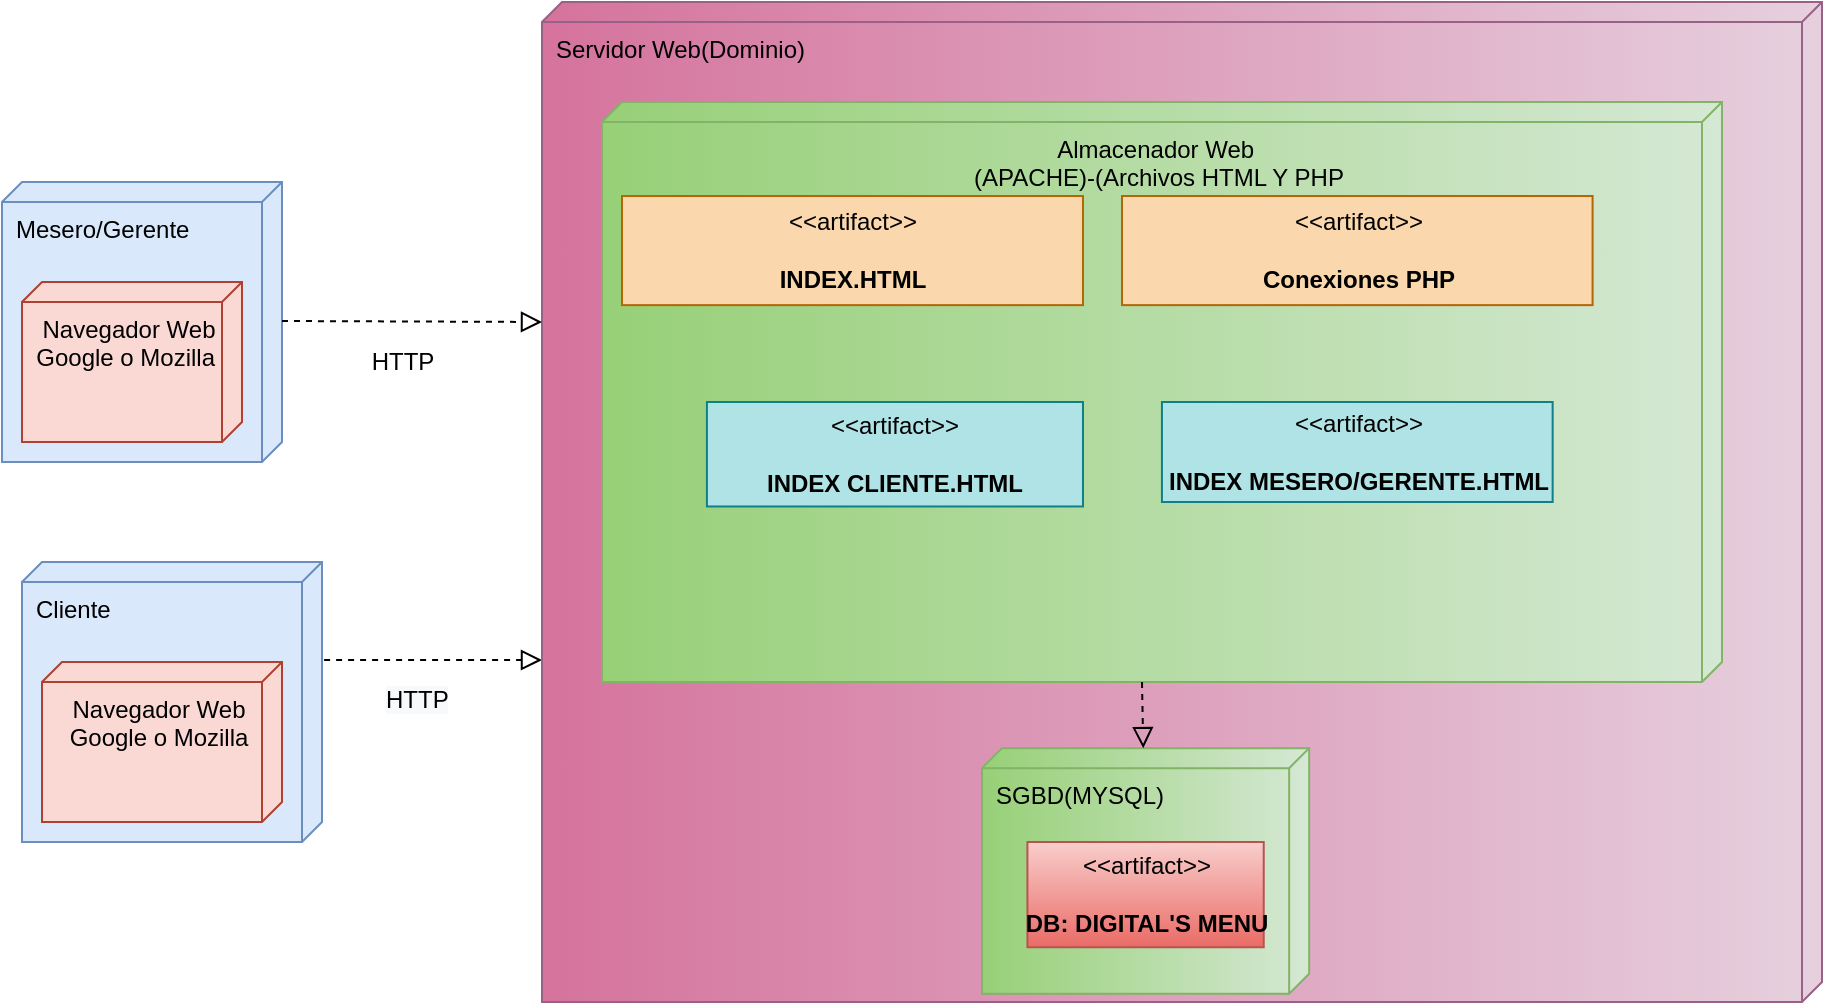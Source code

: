 <mxfile version="17.4.0" type="google"><diagram id="eab4a4Vxux5RiVX8NwpJ" name="Page-1"><mxGraphModel grid="1" page="1" gridSize="10" guides="1" tooltips="1" connect="1" arrows="1" fold="1" pageScale="1" pageWidth="827" pageHeight="1169" math="0" shadow="0"><root><mxCell id="0"/><mxCell id="1" parent="0"/><mxCell id="611SpL8ejjicvNzZzc7P-49" value="Cliente&amp;nbsp;" style="verticalAlign=top;align=left;shape=cube;size=10;direction=south;fontStyle=0;html=1;boundedLbl=1;spacingLeft=5;fillColor=#dae8fc;strokeColor=#6c8ebf;" vertex="1" parent="1"><mxGeometry x="90" y="220" width="150" height="140" as="geometry"/></mxCell><mxCell id="611SpL8ejjicvNzZzc7P-50" value="Navegador Web&lt;br&gt;Google o Mozilla" style="verticalAlign=top;align=center;shape=cube;size=10;direction=south;html=1;boundedLbl=1;spacingLeft=5;fillColor=#fad9d5;strokeColor=#ae4132;" vertex="1" parent="611SpL8ejjicvNzZzc7P-49"><mxGeometry width="120" height="80" relative="1" as="geometry"><mxPoint x="10" y="50" as="offset"/></mxGeometry></mxCell><mxCell id="611SpL8ejjicvNzZzc7P-51" value="" style="endArrow=block;startArrow=none;endFill=0;startFill=0;endSize=8;html=1;verticalAlign=bottom;dashed=1;labelBackgroundColor=none;rounded=0;exitX=0.35;exitY=-0.007;exitDx=0;exitDy=0;exitPerimeter=0;" edge="1" parent="1" source="611SpL8ejjicvNzZzc7P-49"><mxGeometry width="160" relative="1" as="geometry"><mxPoint x="250" y="270" as="sourcePoint"/><mxPoint x="350" y="269" as="targetPoint"/></mxGeometry></mxCell><mxCell id="611SpL8ejjicvNzZzc7P-52" value="Servidor Web(Dominio)" style="verticalAlign=top;align=left;shape=cube;size=10;direction=south;fontStyle=0;html=1;boundedLbl=1;spacingLeft=5;fillColor=#e6d0de;strokeColor=#996185;gradientColor=#d5739d;" vertex="1" parent="1"><mxGeometry x="350" y="-60" width="640" height="500" as="geometry"/></mxCell><mxCell id="611SpL8ejjicvNzZzc7P-53" value="&lt;font style=&quot;vertical-align: inherit&quot;&gt;&lt;font style=&quot;vertical-align: inherit&quot;&gt;Almacenador Web&amp;nbsp;&lt;/font&gt;&lt;/font&gt;&lt;br&gt;&lt;font style=&quot;vertical-align: inherit&quot;&gt;&lt;font style=&quot;vertical-align: inherit&quot;&gt;(APACHE)-(Archivos HTML Y PHP&lt;/font&gt;&lt;/font&gt;" style="verticalAlign=top;align=center;shape=cube;size=10;direction=south;html=1;boundedLbl=1;spacingLeft=5;fillColor=#d5e8d4;strokeColor=#82b366;gradientColor=#97d077;" vertex="1" parent="611SpL8ejjicvNzZzc7P-52"><mxGeometry width="560" height="290" relative="1" as="geometry"><mxPoint x="30" y="50" as="offset"/></mxGeometry></mxCell><mxCell id="611SpL8ejjicvNzZzc7P-64" value="&amp;lt;&amp;lt;artifact&amp;gt;&amp;gt;&lt;br&gt;&lt;br&gt;&lt;b&gt;Conexiones PHP&lt;/b&gt;" style="text;html=1;align=center;verticalAlign=middle;dashed=0;fillColor=#fad7ac;strokeColor=#b46504;" vertex="1" parent="611SpL8ejjicvNzZzc7P-52"><mxGeometry x="289.999" y="97.015" width="235.294" height="54.552" as="geometry"/></mxCell><mxCell id="611SpL8ejjicvNzZzc7P-63" value="&amp;lt;&amp;lt;artifact&amp;gt;&amp;gt;&lt;br&gt;&lt;br&gt;&lt;b&gt;INDEX.HTML&lt;/b&gt;" style="text;html=1;align=center;verticalAlign=middle;dashed=0;fillColor=#fad7ac;strokeColor=#b46504;" vertex="1" parent="611SpL8ejjicvNzZzc7P-52"><mxGeometry x="40.001" y="97.015" width="230.485" height="54.552" as="geometry"/></mxCell><mxCell id="611SpL8ejjicvNzZzc7P-67" value="&amp;lt;&amp;lt;artifact&amp;gt;&amp;gt;&lt;br&gt;&lt;br&gt;&lt;b&gt;INDEX CLIENTE.HTML&lt;/b&gt;" style="text;html=1;align=center;verticalAlign=middle;dashed=0;fillColor=#b0e3e6;strokeColor=#0e8088;" vertex="1" parent="611SpL8ejjicvNzZzc7P-52"><mxGeometry x="82.458" y="199.997" width="188.028" height="52.239" as="geometry"/></mxCell><mxCell id="611SpL8ejjicvNzZzc7P-66" value="&amp;lt;&amp;lt;artifact&amp;gt;&amp;gt;&lt;br&gt;&lt;br&gt;&lt;b&gt;INDEX MESERO/GERENTE.HTML&lt;/b&gt;" style="text;html=1;align=center;verticalAlign=middle;dashed=0;fillColor=#b0e3e6;strokeColor=#0e8088;" vertex="1" parent="611SpL8ejjicvNzZzc7P-52"><mxGeometry x="309.97" y="200" width="195.35" height="50" as="geometry"/></mxCell><mxCell id="611SpL8ejjicvNzZzc7P-69" value="SGBD(MYSQL)" style="verticalAlign=top;align=left;shape=cube;size=10;direction=south;fontStyle=0;html=1;boundedLbl=1;spacingLeft=5;fillColor=#d5e8d4;strokeColor=#82b366;gradientColor=#97d077;" vertex="1" parent="611SpL8ejjicvNzZzc7P-52"><mxGeometry x="219.996" y="373.076" width="163.584" height="122.807" as="geometry"/></mxCell><mxCell id="611SpL8ejjicvNzZzc7P-71" value="" style="endArrow=block;startArrow=none;endFill=0;startFill=0;endSize=8;html=1;verticalAlign=bottom;dashed=1;labelBackgroundColor=none;rounded=0;" edge="1" parent="611SpL8ejjicvNzZzc7P-52" target="611SpL8ejjicvNzZzc7P-69"><mxGeometry width="160" relative="1" as="geometry"><mxPoint x="300" y="340" as="sourcePoint"/><mxPoint x="300" y="360" as="targetPoint"/></mxGeometry></mxCell><mxCell id="611SpL8ejjicvNzZzc7P-73" value="&amp;lt;&amp;lt;artifact&amp;gt;&amp;gt;&lt;br&gt;&lt;br&gt;&lt;b&gt;DB:&amp;nbsp;DIGITAL'S MENU&lt;/b&gt;" style="text;html=1;align=center;verticalAlign=middle;dashed=0;fillColor=#f8cecc;strokeColor=#b85450;gradientColor=#ea6b66;" vertex="1" parent="611SpL8ejjicvNzZzc7P-52"><mxGeometry x="242.709" y="419.999" width="118.154" height="52.632" as="geometry"/></mxCell><mxCell id="611SpL8ejjicvNzZzc7P-56" value="Mesero/Gerente" style="verticalAlign=top;align=left;shape=cube;size=10;direction=south;fontStyle=0;html=1;boundedLbl=1;spacingLeft=5;fillColor=#dae8fc;strokeColor=#6c8ebf;" vertex="1" parent="1"><mxGeometry x="80" y="30" width="140" height="140" as="geometry"/></mxCell><mxCell id="611SpL8ejjicvNzZzc7P-57" value="Navegador Web&lt;br&gt;Google o Mozilla&amp;nbsp;" style="verticalAlign=top;align=center;shape=cube;size=10;direction=south;html=1;boundedLbl=1;spacingLeft=5;fillColor=#fad9d5;strokeColor=#ae4132;" vertex="1" parent="611SpL8ejjicvNzZzc7P-56"><mxGeometry width="110" height="80" relative="1" as="geometry"><mxPoint x="10" y="50" as="offset"/></mxGeometry></mxCell><mxCell id="611SpL8ejjicvNzZzc7P-60" value="" style="endArrow=block;startArrow=none;endFill=0;startFill=0;endSize=8;html=1;verticalAlign=bottom;dashed=1;labelBackgroundColor=none;rounded=0;" edge="1" parent="1"><mxGeometry width="160" relative="1" as="geometry"><mxPoint x="220" y="99.5" as="sourcePoint"/><mxPoint x="350" y="100" as="targetPoint"/></mxGeometry></mxCell><mxCell id="611SpL8ejjicvNzZzc7P-61" value="&lt;font style=&quot;vertical-align: inherit&quot;&gt;&lt;font style=&quot;vertical-align: inherit&quot;&gt;&lt;font style=&quot;vertical-align: inherit&quot;&gt;&lt;font style=&quot;vertical-align: inherit&quot;&gt;HTTP&lt;/font&gt;&lt;/font&gt;&lt;/font&gt;&lt;/font&gt;" style="text;html=1;align=center;verticalAlign=middle;resizable=0;points=[];autosize=1;strokeColor=none;fillColor=none;" vertex="1" parent="1"><mxGeometry x="255" y="110" width="50" height="20" as="geometry"/></mxCell><mxCell id="611SpL8ejjicvNzZzc7P-62" value="&lt;span style=&quot;color: rgb(0 , 0 , 0) ; font-family: &amp;#34;helvetica&amp;#34; ; font-size: 12px ; font-style: normal ; font-weight: 400 ; letter-spacing: normal ; text-align: center ; text-indent: 0px ; text-transform: none ; word-spacing: 0px ; background-color: rgb(248 , 249 , 250) ; display: inline ; float: none&quot;&gt;&lt;font style=&quot;vertical-align: inherit&quot;&gt;&lt;font style=&quot;vertical-align: inherit&quot;&gt;HTTP&lt;/font&gt;&lt;/font&gt;&lt;/span&gt;" style="text;whiteSpace=wrap;html=1;" vertex="1" parent="1"><mxGeometry x="270" y="275" width="100" height="30" as="geometry"/></mxCell></root></mxGraphModel></diagram></mxfile>
